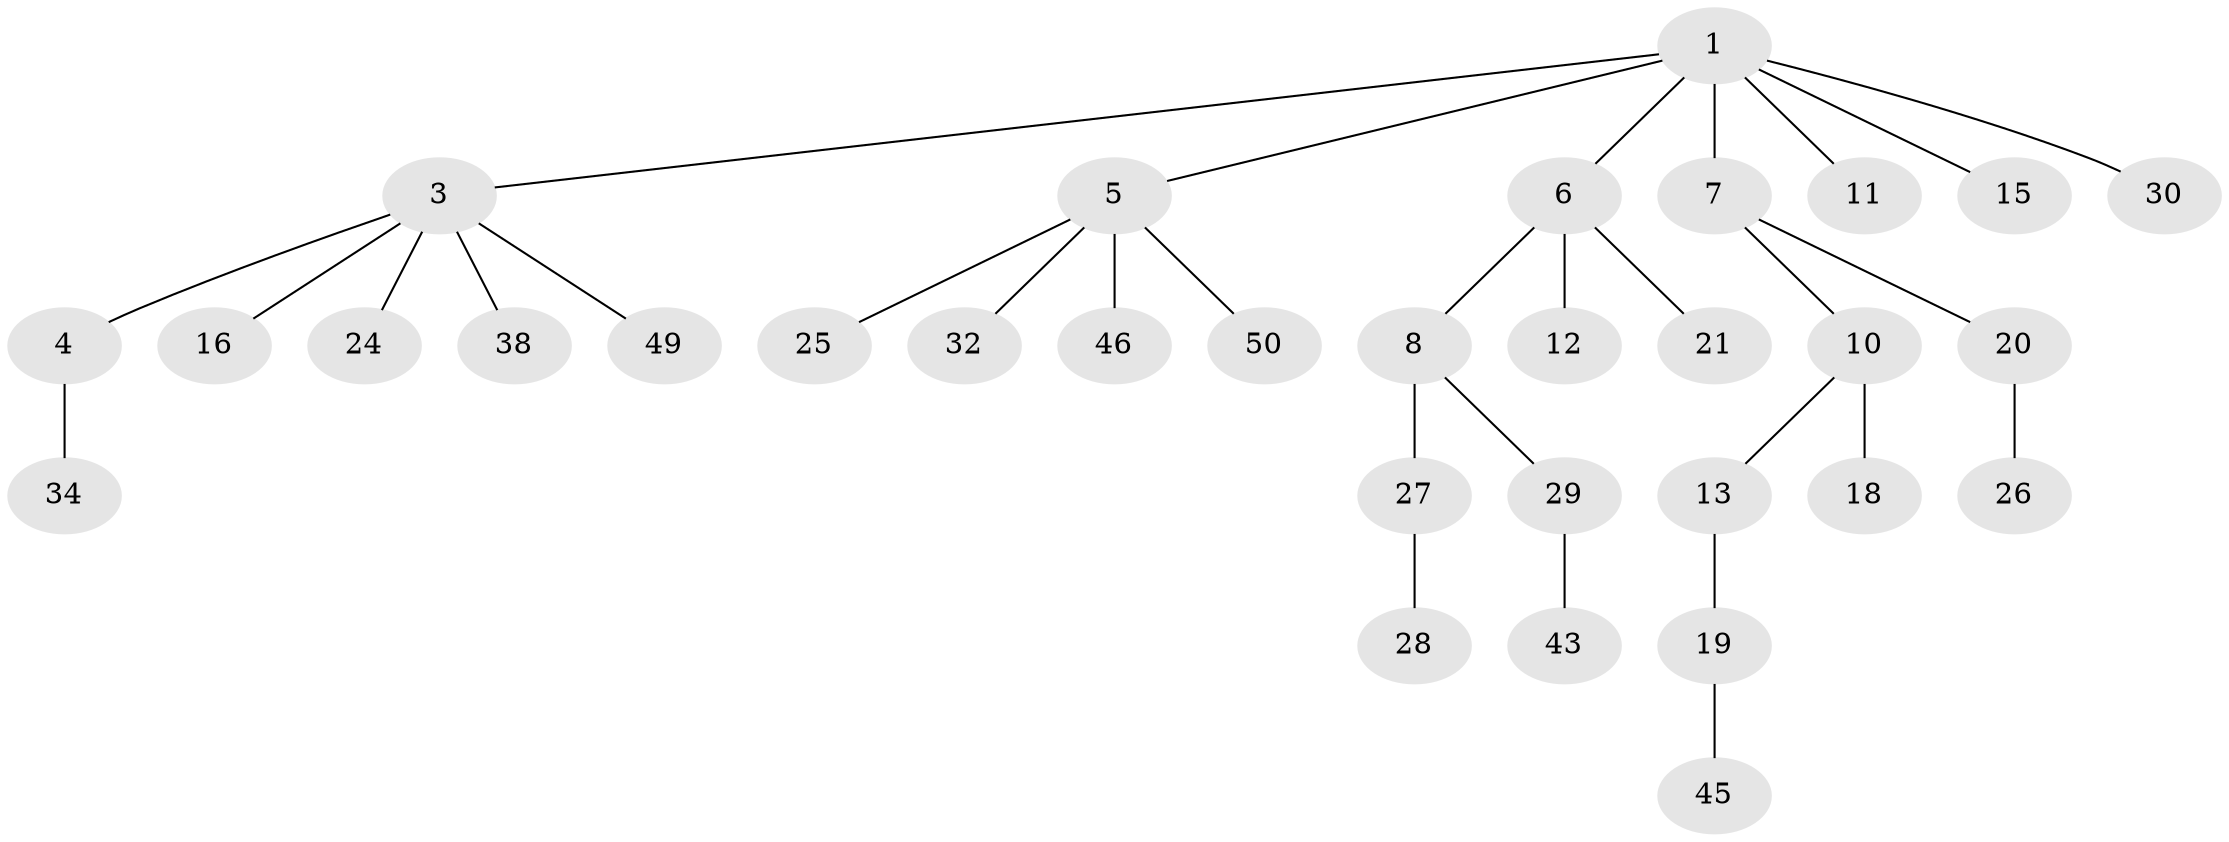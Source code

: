 // original degree distribution, {6: 0.0196078431372549, 3: 0.11764705882352941, 4: 0.09803921568627451, 5: 0.0196078431372549, 2: 0.2549019607843137, 1: 0.49019607843137253}
// Generated by graph-tools (version 1.1) at 2025/11/02/27/25 16:11:28]
// undirected, 32 vertices, 31 edges
graph export_dot {
graph [start="1"]
  node [color=gray90,style=filled];
  1 [super="+2"];
  3 [super="+14"];
  4 [super="+17"];
  5 [super="+9"];
  6;
  7 [super="+33"];
  8 [super="+23"];
  10 [super="+37"];
  11;
  12 [super="+39"];
  13 [super="+40"];
  15;
  16;
  18 [super="+22"];
  19 [super="+47"];
  20 [super="+36"];
  21 [super="+35"];
  24;
  25;
  26;
  27;
  28 [super="+42"];
  29 [super="+41"];
  30 [super="+31"];
  32;
  34;
  38 [super="+48"];
  43 [super="+44"];
  45;
  46 [super="+51"];
  49;
  50;
  1 -- 5;
  1 -- 7;
  1 -- 11;
  1 -- 15;
  1 -- 30;
  1 -- 3;
  1 -- 6;
  3 -- 4;
  3 -- 38;
  3 -- 16;
  3 -- 24;
  3 -- 49;
  4 -- 34;
  5 -- 32;
  5 -- 46;
  5 -- 50;
  5 -- 25;
  6 -- 8;
  6 -- 12;
  6 -- 21;
  7 -- 10;
  7 -- 20;
  8 -- 27;
  8 -- 29;
  10 -- 13;
  10 -- 18;
  13 -- 19;
  19 -- 45;
  20 -- 26;
  27 -- 28;
  29 -- 43;
}
